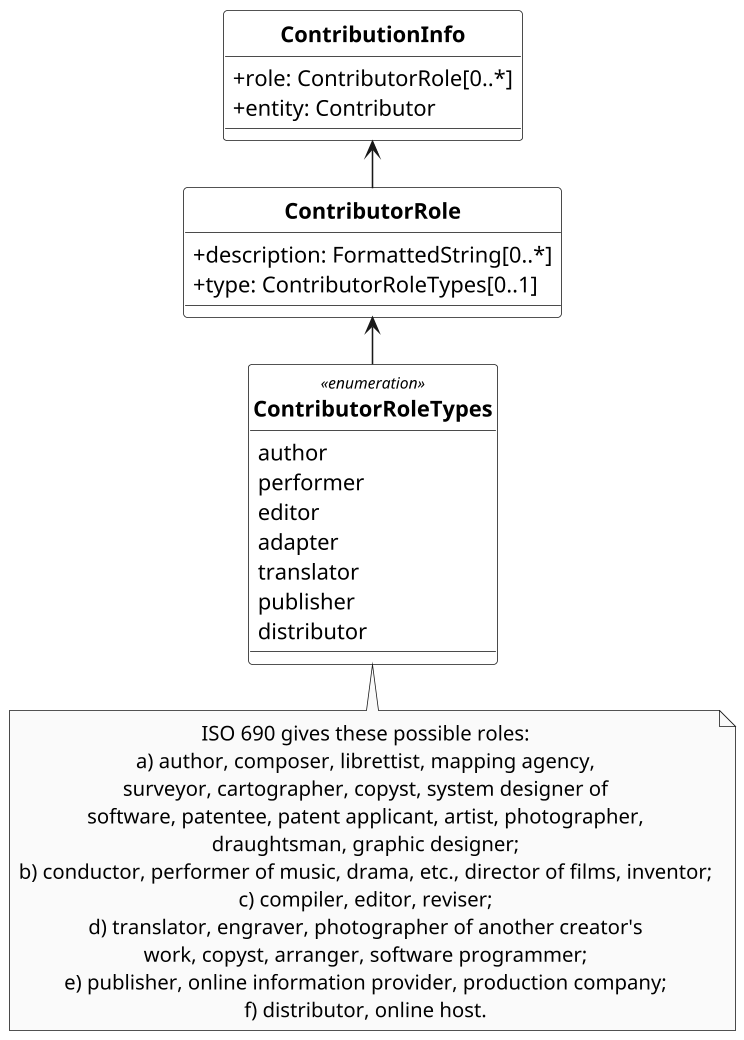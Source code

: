 @startuml RelBib_Contribution
/'
Diagram:        RelBib_Citation
DateCreate:     30/08/2018
Description:    These bibliographic models are developed to consolidate and standardize the data models used for bibliographic and citation purposes.
                These models are meant to be fully compatible with ISO 690 and ISO TC 46’s (and SC 4, SC 9) work on bibliography.
                They are used extensively in the following projects as containers for bibliographic data management and for managing document metadata:

                - ISO Standards
                - CSD Standards
                - Chinese Standards (GB and family)
                - ISO bibliography gem
                
                Below are the UML diagrams.
                The document models are expressed as UML and as RelaxNG Compact (RNC) grammars; see discussion under Grammars. This repository contains the RNC grammars for the base BibliographicItem model, Citation model and the Contributor model.
                The document models are currently used by IsoDoc-based authoring tools for standards, which convert Asciidoctor source to XML representations of the document models, and validate the XML generated against the RNC schemas:
                
                - https://github.com/riboseinc/asciidoctor-iso
                - https://github.com/riboseinc/asciidoctor-csd
                - https://github.com/riboseinc/asciidoctor-gb
                
                They are also used by tools that render those XML representations of the document models, into HTML and Microsoft Word:
                
                - https://github.com/riboseinc/isodoc
                - https://github.com/riboseinc/asciidoctor-csd (inheriting from isodoc)
                - https://github.com/riboseinc/asciidoctor-gb (inheriting from isodoc)

Hystory of changes:
> DD/MM/YYYY
    - 
    - 
'/

'******* CONFIGURATION ************************************************
top to bottom direction
skinparam classAttributeIconSize 0
skinparam Dpi 150
skinparam Monochrome true
skinparam LineType ortho
skinparam nodesep 30
skinparam ranksep 30
hide circle
/' skinparam CircledCharacterRadius 0 '/
/' skinparam CircledCharacterFontSize 0 '/
skinparam Default {
TextAlignment center
FontName Helvetica
}
skinparam Class {
AttributeIconSize 0
BackgroundColor White
FontStyle bold
StereotypeFontSize 10
}
skinparam Rectangle {
BackgroundColor White
FontStyle bold
FontSize 11
StereotypeFontSize 10
}
skinparam Object {
BackgroundColor White
FontStyle bold
FontSize 11
StereotypeFontSize 10
}
skinparam Entity {
StereotypeFontSize 10
}

'******* CLASS DEFINITION *********************************************
class ContributionInfo{
    +role: ContributorRole[0..*]
    +entity: Contributor
}

class ContributorRole{
    +description: FormattedString[0..*]
    +type: ContributorRoleTypes[0..1]
}


enum ContributorRoleTypes <<enumeration>>{
    author
    performer
    editor
    adapter
    translator
    publisher
    distributor
}

'******* NOTES ********************************************************
note bottom of ContributorRoleTypes: ISO 690 gives these possible roles:\na) author, composer, librettist, mapping agency,\nsurveyor, cartographer, copyst, system designer of\nsoftware, patentee, patent applicant, artist, photographer,\ndraughtsman, graphic designer;\nb) conductor, performer of music, drama, etc., director of films, inventor;\nc) compiler, editor, reviser;\nd) translator, engraver, photographer of another creator's\nwork, copyst, arranger, software programmer;\ne) publisher, online information provider, production company;\nf) distributor, online host.

'******* CLASS RELATIONS **********************************************
ContributionInfo <-- ContributorRole
ContributorRole <-- ContributorRoleTypes

@enduml

